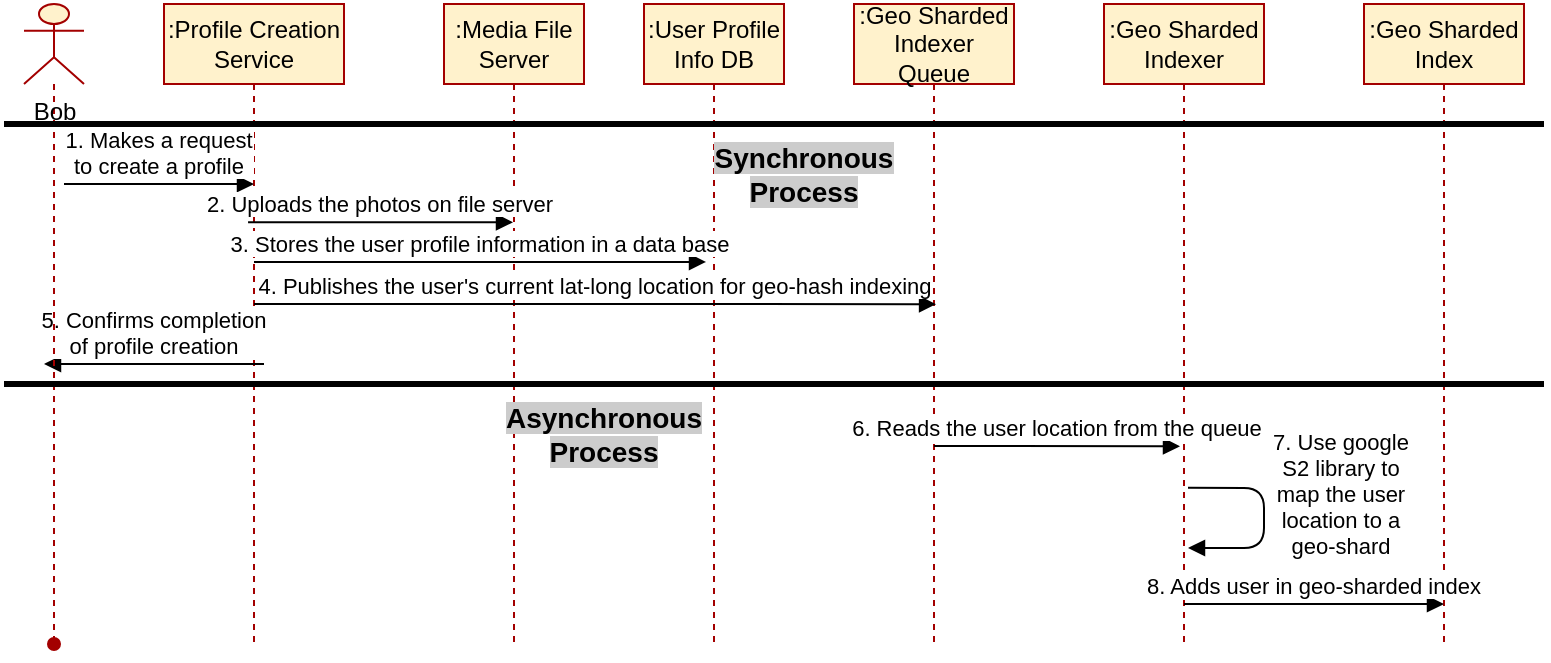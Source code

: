 <mxfile version="16.2.7" type="github">
  <diagram id="kgpKYQtTHZ0yAKxKKP6v" name="Page-1">
    <mxGraphModel dx="1632" dy="351" grid="1" gridSize="10" guides="1" tooltips="1" connect="1" arrows="1" fold="1" page="1" pageScale="1" pageWidth="850" pageHeight="1100" math="0" shadow="0">
      <root>
        <mxCell id="0" />
        <mxCell id="1" parent="0" />
        <mxCell id="3nuBFxr9cyL0pnOWT2aG-1" value=":Profile Creation Service" style="shape=umlLifeline;perimeter=lifelinePerimeter;container=1;collapsible=0;recursiveResize=0;rounded=0;shadow=0;strokeWidth=1;whiteSpace=wrap;fillColor=#fff2cc;strokeColor=#A30000;" parent="1" vertex="1">
          <mxGeometry x="80" y="20" width="90" height="320" as="geometry" />
        </mxCell>
        <mxCell id="3nuBFxr9cyL0pnOWT2aG-3" value="1. Makes a request&#xa;to create a profile" style="verticalAlign=bottom;startArrow=none;endArrow=block;startSize=8;shadow=0;strokeWidth=1;startFill=0;" parent="3nuBFxr9cyL0pnOWT2aG-1" edge="1">
          <mxGeometry relative="1" as="geometry">
            <mxPoint x="-50" y="90" as="sourcePoint" />
            <mxPoint x="45" y="90" as="targetPoint" />
          </mxGeometry>
        </mxCell>
        <mxCell id="3nuBFxr9cyL0pnOWT2aG-5" value=":Media File Server" style="shape=umlLifeline;perimeter=lifelinePerimeter;container=1;collapsible=0;recursiveResize=0;rounded=0;shadow=0;strokeWidth=1;whiteSpace=wrap;fillColor=#fff2cc;strokeColor=#A30000;" parent="1" vertex="1">
          <mxGeometry x="220" y="20" width="70" height="320" as="geometry" />
        </mxCell>
        <mxCell id="3nuBFxr9cyL0pnOWT2aG-8" value="2. Uploads the photos on file server" style="verticalAlign=bottom;endArrow=block;shadow=0;strokeWidth=1;exitX=0.467;exitY=0.341;exitDx=0;exitDy=0;exitPerimeter=0;" parent="1" source="3nuBFxr9cyL0pnOWT2aG-1" target="3nuBFxr9cyL0pnOWT2aG-5" edge="1">
          <mxGeometry relative="1" as="geometry">
            <mxPoint x="175" y="160.0" as="sourcePoint" />
            <mxPoint x="345" y="160.0" as="targetPoint" />
          </mxGeometry>
        </mxCell>
        <mxCell id="3nuBFxr9cyL0pnOWT2aG-9" value="5. Confirms completion&#xa;of profile creation" style="verticalAlign=bottom;endArrow=block;shadow=0;strokeWidth=1;" parent="1" edge="1">
          <mxGeometry relative="1" as="geometry">
            <mxPoint x="130" y="200" as="sourcePoint" />
            <mxPoint x="20" y="200" as="targetPoint" />
          </mxGeometry>
        </mxCell>
        <mxCell id="Ra3xKOKlYM5xli56L1Jk-1" value=":User Profile Info DB" style="shape=umlLifeline;perimeter=lifelinePerimeter;container=1;collapsible=0;recursiveResize=0;rounded=0;shadow=0;strokeWidth=1;whiteSpace=wrap;fillColor=#fff2cc;strokeColor=#A30000;" vertex="1" parent="1">
          <mxGeometry x="320" y="20" width="70" height="320" as="geometry" />
        </mxCell>
        <mxCell id="Ra3xKOKlYM5xli56L1Jk-2" value=":Geo Sharded Indexer Queue" style="shape=umlLifeline;perimeter=lifelinePerimeter;container=1;collapsible=0;recursiveResize=0;rounded=0;shadow=0;strokeWidth=1;whiteSpace=wrap;fillColor=#fff2cc;strokeColor=#A30000;" vertex="1" parent="1">
          <mxGeometry x="425" y="20" width="80" height="320" as="geometry" />
        </mxCell>
        <mxCell id="Ra3xKOKlYM5xli56L1Jk-3" value=":Geo Sharded Indexer" style="shape=umlLifeline;perimeter=lifelinePerimeter;container=1;collapsible=0;recursiveResize=0;rounded=0;shadow=0;strokeWidth=1;whiteSpace=wrap;fillColor=#fff2cc;strokeColor=#A30000;" vertex="1" parent="1">
          <mxGeometry x="550" y="20" width="80" height="320" as="geometry" />
        </mxCell>
        <mxCell id="Ra3xKOKlYM5xli56L1Jk-4" value=":Geo Sharded Index" style="shape=umlLifeline;perimeter=lifelinePerimeter;container=1;collapsible=0;recursiveResize=0;rounded=0;shadow=0;strokeWidth=1;whiteSpace=wrap;fillColor=#fff2cc;strokeColor=#A30000;" vertex="1" parent="1">
          <mxGeometry x="680" y="20" width="80" height="320" as="geometry" />
        </mxCell>
        <mxCell id="Ra3xKOKlYM5xli56L1Jk-6" style="edgeStyle=orthogonalEdgeStyle;rounded=0;orthogonalLoop=1;jettySize=auto;html=1;startArrow=none;startFill=0;endArrow=oval;endFill=1;dashed=1;strokeColor=#A30000;" edge="1" parent="1" source="Ra3xKOKlYM5xli56L1Jk-5">
          <mxGeometry relative="1" as="geometry">
            <mxPoint x="25" y="340" as="targetPoint" />
          </mxGeometry>
        </mxCell>
        <mxCell id="Ra3xKOKlYM5xli56L1Jk-5" value="Bob" style="shape=umlActor;verticalLabelPosition=bottom;verticalAlign=top;html=1;outlineConnect=0;fillColor=#fff2cc;strokeColor=#A30000;" vertex="1" parent="1">
          <mxGeometry x="10" y="20" width="30" height="40" as="geometry" />
        </mxCell>
        <mxCell id="Ra3xKOKlYM5xli56L1Jk-7" value="3. Stores the user profile information in a data base" style="verticalAlign=bottom;endArrow=block;shadow=0;strokeWidth=1;entryX=0.443;entryY=0.403;entryDx=0;entryDy=0;entryPerimeter=0;" edge="1" parent="1" target="Ra3xKOKlYM5xli56L1Jk-1">
          <mxGeometry relative="1" as="geometry">
            <mxPoint x="125" y="149" as="sourcePoint" />
            <mxPoint x="264.5" y="139.12" as="targetPoint" />
          </mxGeometry>
        </mxCell>
        <mxCell id="Ra3xKOKlYM5xli56L1Jk-8" value="4. Publishes the user&#39;s current lat-long location for geo-hash indexing" style="verticalAlign=bottom;endArrow=block;shadow=0;strokeWidth=1;entryX=0.513;entryY=0.469;entryDx=0;entryDy=0;entryPerimeter=0;" edge="1" parent="1" target="Ra3xKOKlYM5xli56L1Jk-2">
          <mxGeometry relative="1" as="geometry">
            <mxPoint x="125" y="170" as="sourcePoint" />
            <mxPoint x="361.01" y="158.96" as="targetPoint" />
          </mxGeometry>
        </mxCell>
        <mxCell id="Ra3xKOKlYM5xli56L1Jk-9" value="6. Reads the user location from the queue" style="verticalAlign=bottom;endArrow=block;shadow=0;strokeWidth=1;entryX=0.475;entryY=0.691;entryDx=0;entryDy=0;entryPerimeter=0;" edge="1" parent="1" target="Ra3xKOKlYM5xli56L1Jk-3">
          <mxGeometry relative="1" as="geometry">
            <mxPoint x="465" y="241" as="sourcePoint" />
            <mxPoint x="476.04" y="180.08" as="targetPoint" />
          </mxGeometry>
        </mxCell>
        <mxCell id="Ra3xKOKlYM5xli56L1Jk-10" value="7. Use google&#xa;S2 library to&#xa;map the user&#xa;location to a&#xa;geo-shard" style="verticalAlign=bottom;endArrow=block;shadow=0;strokeWidth=1;exitX=0.525;exitY=0.756;exitDx=0;exitDy=0;exitPerimeter=0;" edge="1" parent="1" source="Ra3xKOKlYM5xli56L1Jk-3">
          <mxGeometry x="0.308" y="41" relative="1" as="geometry">
            <mxPoint x="475" y="251" as="sourcePoint" />
            <mxPoint x="592" y="292" as="targetPoint" />
            <Array as="points">
              <mxPoint x="630" y="262" />
              <mxPoint x="630" y="292" />
            </Array>
            <mxPoint x="40" y="-33" as="offset" />
          </mxGeometry>
        </mxCell>
        <mxCell id="Ra3xKOKlYM5xli56L1Jk-11" value="8. Adds user in geo-sharded index" style="verticalAlign=bottom;endArrow=block;shadow=0;strokeWidth=1;" edge="1" parent="1">
          <mxGeometry relative="1" as="geometry">
            <mxPoint x="590" y="320" as="sourcePoint" />
            <mxPoint x="720" y="320" as="targetPoint" />
          </mxGeometry>
        </mxCell>
        <mxCell id="Ra3xKOKlYM5xli56L1Jk-12" value="" style="endArrow=none;html=1;rounded=0;strokeWidth=3;" edge="1" parent="1">
          <mxGeometry width="50" height="50" relative="1" as="geometry">
            <mxPoint y="80" as="sourcePoint" />
            <mxPoint x="770" y="80" as="targetPoint" />
          </mxGeometry>
        </mxCell>
        <mxCell id="Ra3xKOKlYM5xli56L1Jk-13" value="" style="endArrow=none;html=1;rounded=0;strokeWidth=3;" edge="1" parent="1">
          <mxGeometry width="50" height="50" relative="1" as="geometry">
            <mxPoint y="210" as="sourcePoint" />
            <mxPoint x="770" y="210" as="targetPoint" />
          </mxGeometry>
        </mxCell>
        <mxCell id="Ra3xKOKlYM5xli56L1Jk-14" value="&lt;font style=&quot;font-size: 14px&quot;&gt;&lt;b&gt;&lt;span style=&quot;background-color: rgb(204 , 204 , 204)&quot;&gt;Synchronous Process&lt;/span&gt;&lt;/b&gt;&lt;/font&gt;" style="text;html=1;strokeColor=none;fillColor=none;align=center;verticalAlign=middle;whiteSpace=wrap;rounded=0;" vertex="1" parent="1">
          <mxGeometry x="370" y="90" width="60" height="30" as="geometry" />
        </mxCell>
        <mxCell id="Ra3xKOKlYM5xli56L1Jk-16" value="&lt;font style=&quot;font-size: 14px&quot;&gt;&lt;b&gt;&lt;span style=&quot;background-color: rgb(204 , 204 , 204)&quot;&gt;Asynchronous Process&lt;/span&gt;&lt;/b&gt;&lt;/font&gt;" style="text;html=1;strokeColor=none;fillColor=none;align=center;verticalAlign=middle;whiteSpace=wrap;rounded=0;" vertex="1" parent="1">
          <mxGeometry x="270" y="220" width="60" height="30" as="geometry" />
        </mxCell>
      </root>
    </mxGraphModel>
  </diagram>
</mxfile>
